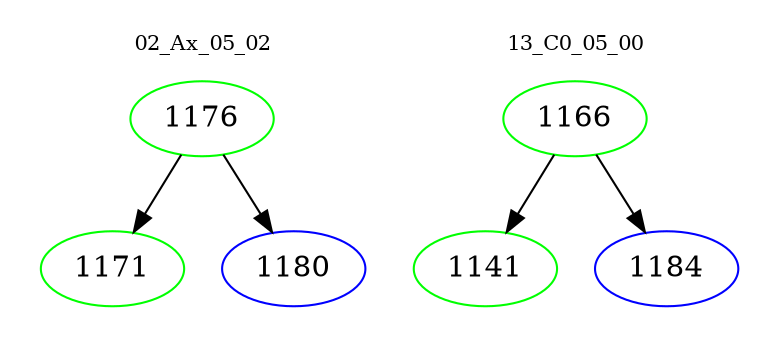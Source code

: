 digraph{
subgraph cluster_0 {
color = white
label = "02_Ax_05_02";
fontsize=10;
T0_1176 [label="1176", color="green"]
T0_1176 -> T0_1171 [color="black"]
T0_1171 [label="1171", color="green"]
T0_1176 -> T0_1180 [color="black"]
T0_1180 [label="1180", color="blue"]
}
subgraph cluster_1 {
color = white
label = "13_C0_05_00";
fontsize=10;
T1_1166 [label="1166", color="green"]
T1_1166 -> T1_1141 [color="black"]
T1_1141 [label="1141", color="green"]
T1_1166 -> T1_1184 [color="black"]
T1_1184 [label="1184", color="blue"]
}
}
